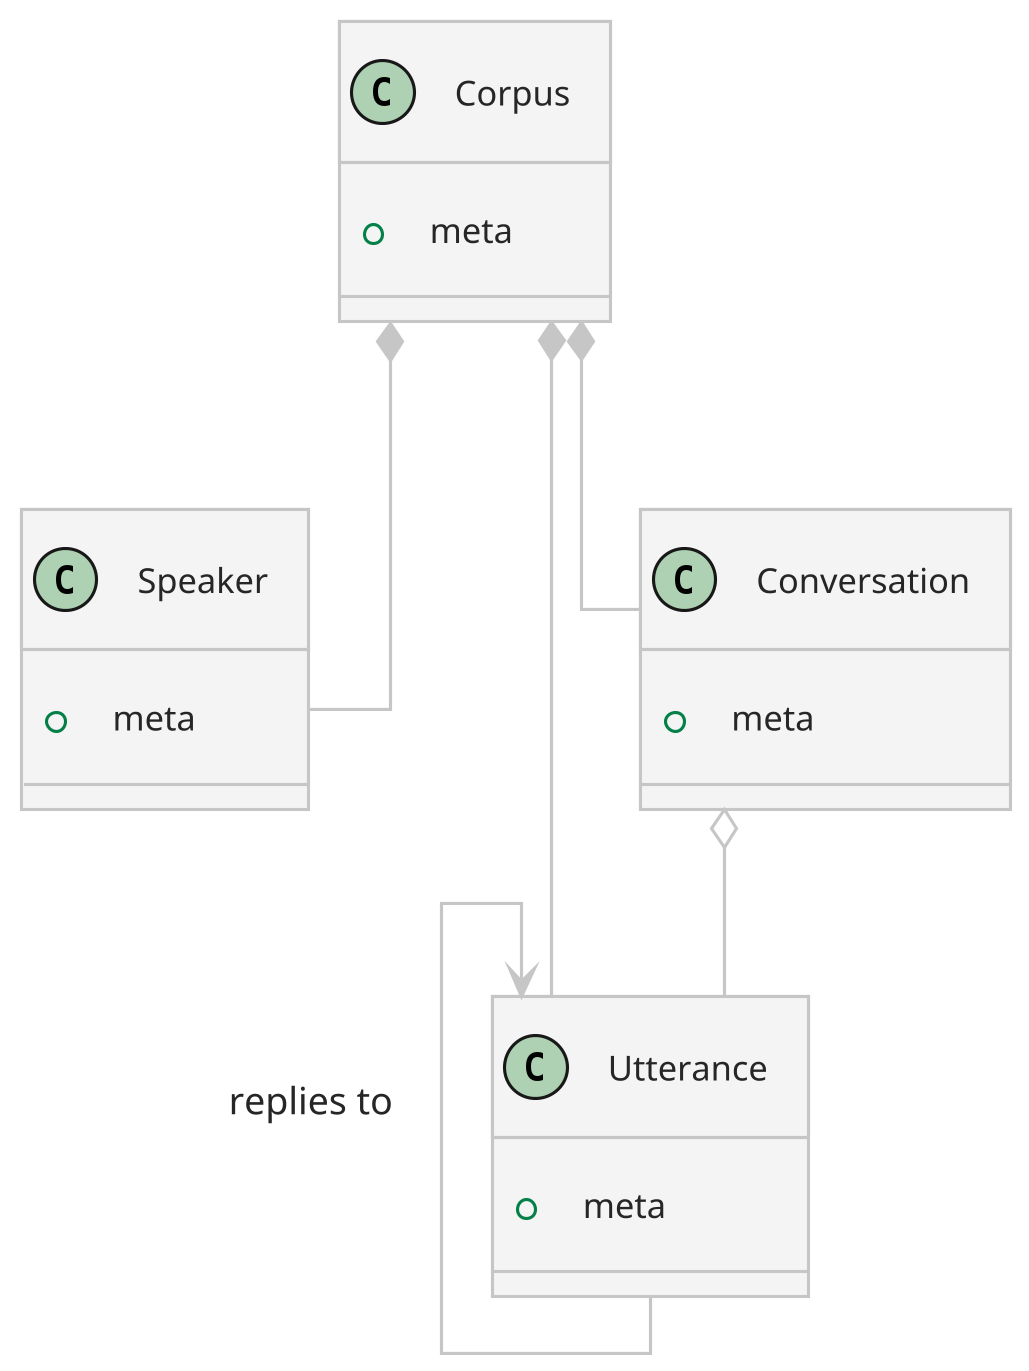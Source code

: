 @startuml
skinparam linetype ortho
skinparam dpi 300
!theme carbon-gray
' Core Classes

class Corpus{
      + meta 
}
class Speaker {
         + meta 
}
class Utterance{
   + meta 
}
class Conversation{
    + meta 
}

Corpus *-- Conversation
Corpus *-- Utterance
Conversation o-- Utterance
Corpus *-- Speaker
Utterance <-- Utterance : \nreplies to
@enduml
